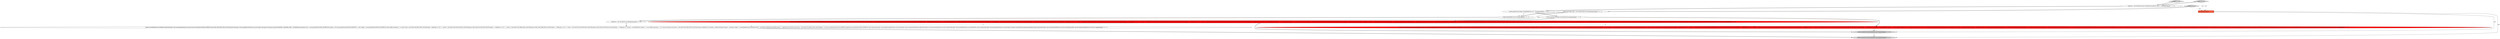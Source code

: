 digraph {
5 [style = filled, label = "tcpServer = new NioTcpServer(new FixedSelectorLoopPool(\"Server\",1),null)@@@3@@@['1', '1', '0']", fillcolor = white, shape = ellipse image = "AAA0AAABBB1BBB"];
10 [style = filled, label = "UdpSessionConfig config = new DefaultUdpSessionConfig()@@@3@@@['0', '0', '1']", fillcolor = white, shape = ellipse image = "AAA0AAABBB3BBB"];
11 [style = filled, label = "udpServer.setIoHandler(new IoHandler(){@Override public void sessionOpened(IoSession session){session.setAttribute(STATE_ATTRIBUTE,State.WAIT_FOR_FIRST_BYTE_LENGTH)}@Override public void messageReceived(IoSession session,Object message){if (message instanceof ByteBuffer) {ByteBuffer buffer = (ByteBuffer)messageState state = session.getAttribute(STATE_ATTRIBUTE)int length = 0if (session.getAttribute(LENGTH_ATTRIBUTE) != null) {length = session.getAttribute(LENGTH_ATTRIBUTE)}while (buffer.remaining() > 0) {switch (state) {case WAIT_FOR_FIRST_BYTE_LENGTH:length = (buffer.get() & 255) << 24state = State.WAIT_FOR_SECOND_BYTE_LENGTHbreakcase WAIT_FOR_SECOND_BYTE_LENGTH:length += (buffer.get() & 255) << 16state = State.WAIT_FOR_THIRD_BYTE_LENGTHbreakcase WAIT_FOR_THIRD_BYTE_LENGTH:length += (buffer.get() & 255) << 8state = State.WAIT_FOR_FOURTH_BYTE_LENGTHbreakcase WAIT_FOR_FOURTH_BYTE_LENGTH:length += (buffer.get() & 255)state = State.READINGif ((length == 0) && (buffer.remaining() == 0)) {session.write(ACK.slice())state = State.WAIT_FOR_FIRST_BYTE_LENGTH}breakcase READING:int remaining = buffer.remaining()if (length > remaining) {length -= remainingbuffer.position(buffer.position() + remaining)}{buffer.position(buffer.position() + length)session.write(ACK.slice())state = State.WAIT_FOR_FIRST_BYTE_LENGTHlength = 0}}session.setAttribute(LENGTH_ATTRIBUTE,length)session.setAttribute(STATE_ATTRIBUTE,state)}}@Override public void exceptionCaught(IoSession session,Exception cause){cause.printStackTrace()}@Override public void sessionClosed(IoSession session){}@Override public void sessionIdle(IoSession session,IdleStatus status){}@Override public void messageSent(IoSession session,Object message){CounterFilter.messageSent.getAndIncrement()}@Override public void serviceActivated(IoService service){}@Override public void serviceInactivated(IoService service){}})@@@6@@@['0', '0', '1']", fillcolor = white, shape = ellipse image = "AAA0AAABBB3BBB"];
14 [style = filled, label = "start['0', '0', '1']", fillcolor = lightgray, shape = diamond image = "AAA0AAABBB3BBB"];
4 [style = filled, label = "tcpServer.getSessionConfig().setReadBufferSize(128 * 1024)@@@4@@@['1', '1', '0']", fillcolor = white, shape = ellipse image = "AAA0AAABBB1BBB"];
1 [style = filled, label = "tcpServer.getSessionConfig().setTcpNoDelay(true)@@@5@@@['1', '1', '0']", fillcolor = white, shape = ellipse image = "AAA0AAABBB1BBB"];
9 [style = filled, label = "udpServer.bind(new InetSocketAddress(port))@@@69@@@['0', '0', '1']", fillcolor = lightgray, shape = ellipse image = "AAA0AAABBB3BBB"];
13 [style = filled, label = "config.setReadBufferSize(65536)@@@4@@@['0', '0', '1']", fillcolor = white, shape = ellipse image = "AAA0AAABBB3BBB"];
3 [style = filled, label = "int port@@@2@@@['1', '1', '1']", fillcolor = tomato, shape = box image = "AAA0AAABBB1BBB"];
2 [style = filled, label = "start['1', '0', '0']", fillcolor = lightgray, shape = diamond image = "AAA0AAABBB1BBB"];
7 [style = filled, label = "tcpServer.setIoHandler(new AbstractIoHandler(){public void sessionOpened(IoSession session){session.setAttribute(STATE_ATTRIBUTE,State.WAIT_FOR_FIRST_BYTE_LENGTH)}public void messageReceived(IoSession session,Object message){if (message instanceof ByteBuffer) {ByteBuffer buffer = (ByteBuffer)messageState state = session.getAttribute(STATE_ATTRIBUTE)int length = 0if (session.getAttribute(LENGTH_ATTRIBUTE) != null) {length = session.getAttribute(LENGTH_ATTRIBUTE)}while (buffer.remaining() > 0) {switch (state) {case WAIT_FOR_FIRST_BYTE_LENGTH:length = (buffer.get() & 255) << 24state = State.WAIT_FOR_SECOND_BYTE_LENGTHbreakcase WAIT_FOR_SECOND_BYTE_LENGTH:length += (buffer.get() & 255) << 16state = State.WAIT_FOR_THIRD_BYTE_LENGTHbreakcase WAIT_FOR_THIRD_BYTE_LENGTH:length += (buffer.get() & 255) << 8state = State.WAIT_FOR_FOURTH_BYTE_LENGTHbreakcase WAIT_FOR_FOURTH_BYTE_LENGTH:length += (buffer.get() & 255)state = State.READINGif ((length == 0) && (buffer.remaining() == 0)) {session.write(ACK.slice())state = State.WAIT_FOR_FIRST_BYTE_LENGTH}breakcase READING:int remaining = buffer.remaining()if (length > remaining) {length -= remainingbuffer.position(buffer.position() + remaining)}{buffer.position(buffer.position() + length)session.write(ACK.slice())state = State.WAIT_FOR_FIRST_BYTE_LENGTHlength = 0}}session.setAttribute(LENGTH_ATTRIBUTE,length)session.setAttribute(STATE_ATTRIBUTE,state)}}public void exceptionCaught(IoSession session,Exception cause){cause.printStackTrace()}@Override public void sessionClosed(IoSession session){}@Override public void sessionIdle(IoSession session,IdleStatus status){}@Override public void messageSent(IoSession session,Object message){CounterFilter.messageSent.getAndIncrement()}@Override public void serviceActivated(IoService service){}@Override public void serviceInactivated(IoService service){}})@@@6@@@['0', '1', '0']", fillcolor = red, shape = ellipse image = "AAA1AAABBB2BBB"];
0 [style = filled, label = "tcpServer.bind(new InetSocketAddress(port))@@@69@@@['1', '1', '0']", fillcolor = lightgray, shape = ellipse image = "AAA0AAABBB1BBB"];
6 [style = filled, label = "tcpServer.setIoHandler(new IoHandler(){public void sessionOpened(IoSession session){session.setAttribute(STATE_ATTRIBUTE,State.WAIT_FOR_FIRST_BYTE_LENGTH)}public void messageReceived(IoSession session,Object message){if (message instanceof ByteBuffer) {ByteBuffer buffer = (ByteBuffer)messageState state = session.getAttribute(STATE_ATTRIBUTE)int length = 0if (session.getAttribute(LENGTH_ATTRIBUTE) != null) {length = session.getAttribute(LENGTH_ATTRIBUTE)}while (buffer.remaining() > 0) {switch (state) {case WAIT_FOR_FIRST_BYTE_LENGTH:length = (buffer.get() & 255) << 24state = State.WAIT_FOR_SECOND_BYTE_LENGTHbreakcase WAIT_FOR_SECOND_BYTE_LENGTH:length += (buffer.get() & 255) << 16state = State.WAIT_FOR_THIRD_BYTE_LENGTHbreakcase WAIT_FOR_THIRD_BYTE_LENGTH:length += (buffer.get() & 255) << 8state = State.WAIT_FOR_FOURTH_BYTE_LENGTHbreakcase WAIT_FOR_FOURTH_BYTE_LENGTH:length += (buffer.get() & 255)state = State.READINGif ((length == 0) && (buffer.remaining() == 0)) {session.write(ACK.slice())state = State.WAIT_FOR_FIRST_BYTE_LENGTH}breakcase READING:int remaining = buffer.remaining()if (length > remaining) {length -= remainingbuffer.position(buffer.position() + remaining)}{buffer.position(buffer.position() + length)session.write(ACK.slice())state = State.WAIT_FOR_FIRST_BYTE_LENGTHlength = 0}}session.setAttribute(LENGTH_ATTRIBUTE,length)session.setAttribute(STATE_ATTRIBUTE,state)}}public void exceptionCaught(IoSession session,Exception cause){cause.printStackTrace()}@Override public void sessionClosed(IoSession session){}@Override public void sessionIdle(IoSession session,IdleStatus status){}@Override public void messageSent(IoSession session,Object message){CounterFilter.messageSent.getAndIncrement()}@Override public void serviceActivated(IoService service){}@Override public void serviceInactivated(IoService service){}})@@@6@@@['1', '0', '0']", fillcolor = red, shape = ellipse image = "AAA1AAABBB1BBB"];
12 [style = filled, label = "udpServer = new NioUdpServer(config)@@@5@@@['0', '0', '1']", fillcolor = white, shape = ellipse image = "AAA0AAABBB3BBB"];
8 [style = filled, label = "start['0', '1', '0']", fillcolor = lightgray, shape = diamond image = "AAA0AAABBB2BBB"];
2->3 [style = dotted, label="true"];
6->7 [style = dashed, label="0"];
3->9 [style = solid, label="port"];
6->11 [style = dashed, label="0"];
12->11 [style = bold, label=""];
14->10 [style = bold, label=""];
7->0 [style = bold, label=""];
6->0 [style = bold, label=""];
11->9 [style = bold, label=""];
3->0 [style = solid, label="port"];
1->7 [style = bold, label=""];
8->3 [style = dotted, label="true"];
1->6 [style = bold, label=""];
13->12 [style = bold, label=""];
8->5 [style = bold, label=""];
10->13 [style = bold, label=""];
10->12 [style = solid, label="config"];
5->4 [style = bold, label=""];
14->3 [style = dotted, label="true"];
4->1 [style = bold, label=""];
0->9 [style = dashed, label="0"];
4->13 [style = dashed, label="0"];
2->5 [style = bold, label=""];
}

